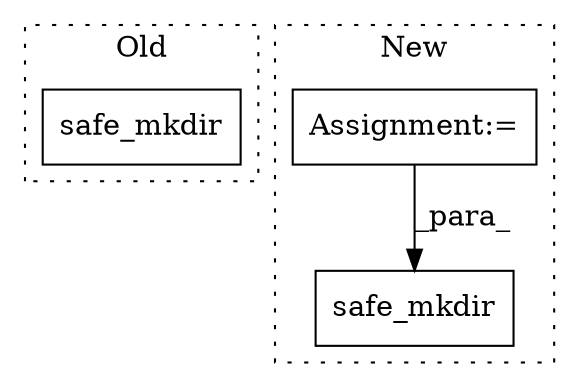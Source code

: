 digraph G {
subgraph cluster0 {
1 [label="safe_mkdir" a="32" s="1805,1844" l="11,1" shape="box"];
label = "Old";
style="dotted";
}
subgraph cluster1 {
2 [label="safe_mkdir" a="32" s="1854,1877" l="11,1" shape="box"];
3 [label="Assignment:=" a="7" s="1819" l="1" shape="box"];
label = "New";
style="dotted";
}
3 -> 2 [label="_para_"];
}